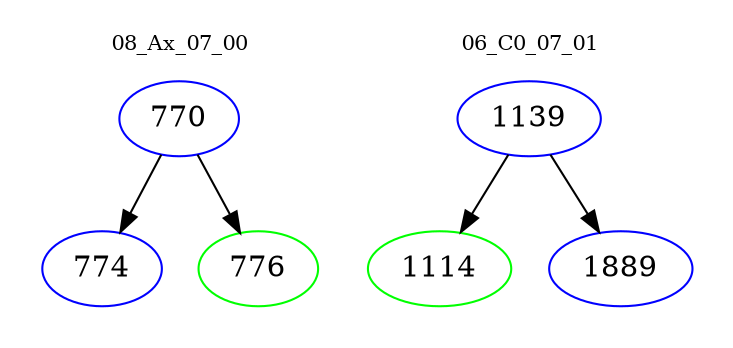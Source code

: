 digraph{
subgraph cluster_0 {
color = white
label = "08_Ax_07_00";
fontsize=10;
T0_770 [label="770", color="blue"]
T0_770 -> T0_774 [color="black"]
T0_774 [label="774", color="blue"]
T0_770 -> T0_776 [color="black"]
T0_776 [label="776", color="green"]
}
subgraph cluster_1 {
color = white
label = "06_C0_07_01";
fontsize=10;
T1_1139 [label="1139", color="blue"]
T1_1139 -> T1_1114 [color="black"]
T1_1114 [label="1114", color="green"]
T1_1139 -> T1_1889 [color="black"]
T1_1889 [label="1889", color="blue"]
}
}

